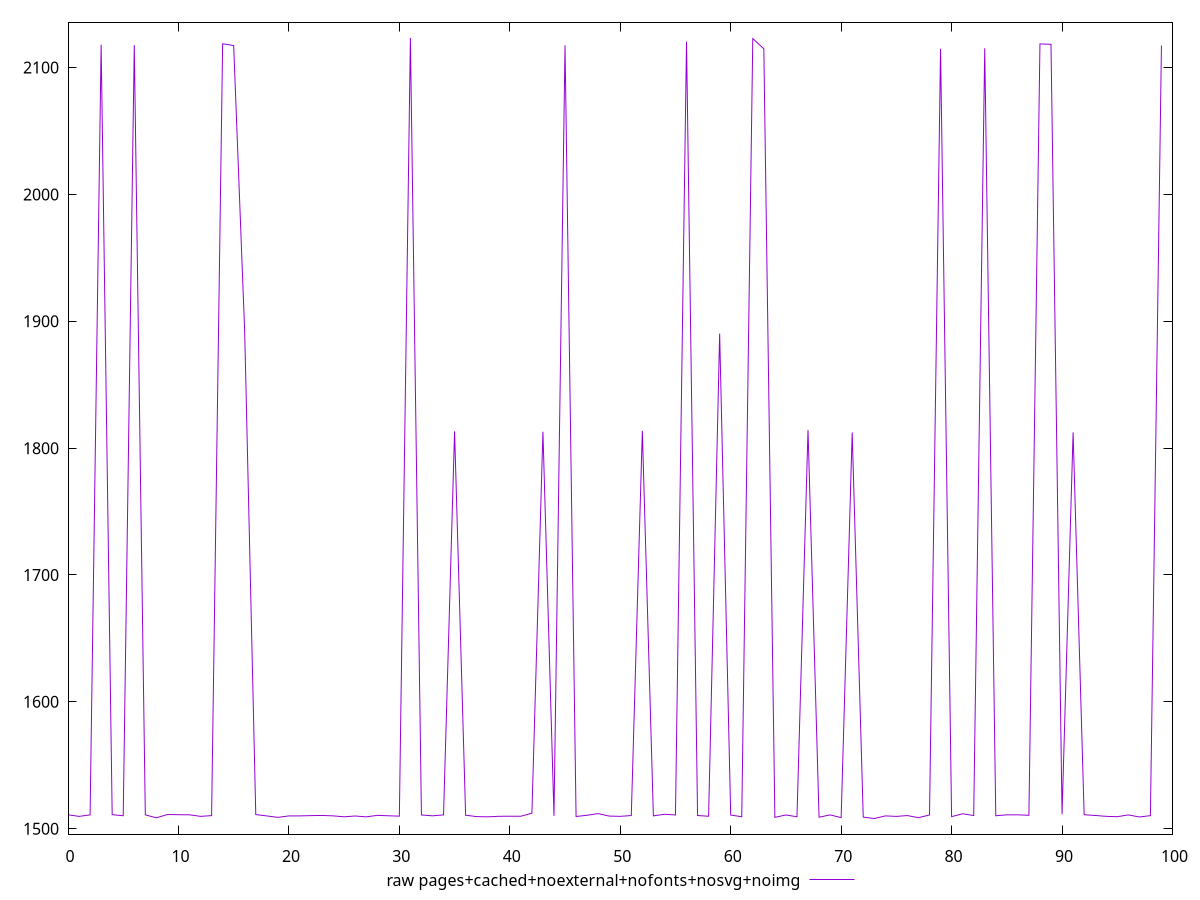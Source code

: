 $_rawPagesCachedNoexternalNofontsNosvgNoimg <<EOF
1510.9412
1509.6976999999997
1510.8530999999998
2118.0833000000002
1511.0288999999998
1510.1866999999997
2117.6892
1510.8941999999997
1508.5616
1511.1472000000003
1511.0151
1510.9364
1509.7053999999998
1510.3001000000002
2118.7913
2117.36695
1890.9203000000002
1511.1108
1510.0408999999995
1508.9130999999998
1510.0600999999997
1510.0805000000003
1510.2948000000001
1510.4170000000001
1510.0928000000004
1509.3572
1509.9886000000001
1509.3080999999997
1510.5023
1510.1607000000001
1509.8780000000002
2123.4029499999997
1510.8052000000002
1510.1146999999999
1510.8592000000003
1813.2803000000001
1510.6100000000001
1509.5099000000005
1509.3422000000005
1509.7588
1509.8063
1509.8015999999998
1512.1806
1812.9146
1510.1205000000002
2117.5012500000003
1509.6014
1510.5726000000002
1511.8732999999997
1509.9237000000003
1509.7235
1510.3388000000002
1813.6684999999998
1510.0753
1511.3464
1510.8183
2120.48855
1510.3765000000003
1509.7795
1890.2627999999997
1510.7205
1509.4246
2122.85155
2114.84285
1508.9416999999999
1510.7805999999996
1509.4045999999998
1814.2318
1509.0544999999997
1510.848
1508.7116999999998
1812.3366
1509.1326
1508.0034
1510.0637000000002
1509.6852
1510.3333
1508.6806000000001
1510.8130999999998
2114.8044500000005
1509.4818
1511.7503000000002
1510.3378
2115.2078
1510.1775000000002
1510.9173
1510.91
1510.5492999999997
2118.67535
2118.3713500000003
1511.3649
1812.4409999999998
1510.9986000000001
1510.4036
1509.7161
1509.4433000000001
1510.8484000000003
1509.2446
1510.2543000000003
2117.3809500000007
EOF
set key outside below
set terminal pngcairo
set output "report_00006_2020-11-02T20-21-41.718Z/first-cpu-idle/pages+cached+noexternal+nofonts+nosvg+noimg//raw.png"
set yrange [1495.6954090000002:2135.710941]
plot $_rawPagesCachedNoexternalNofontsNosvgNoimg title "raw pages+cached+noexternal+nofonts+nosvg+noimg" with line ,